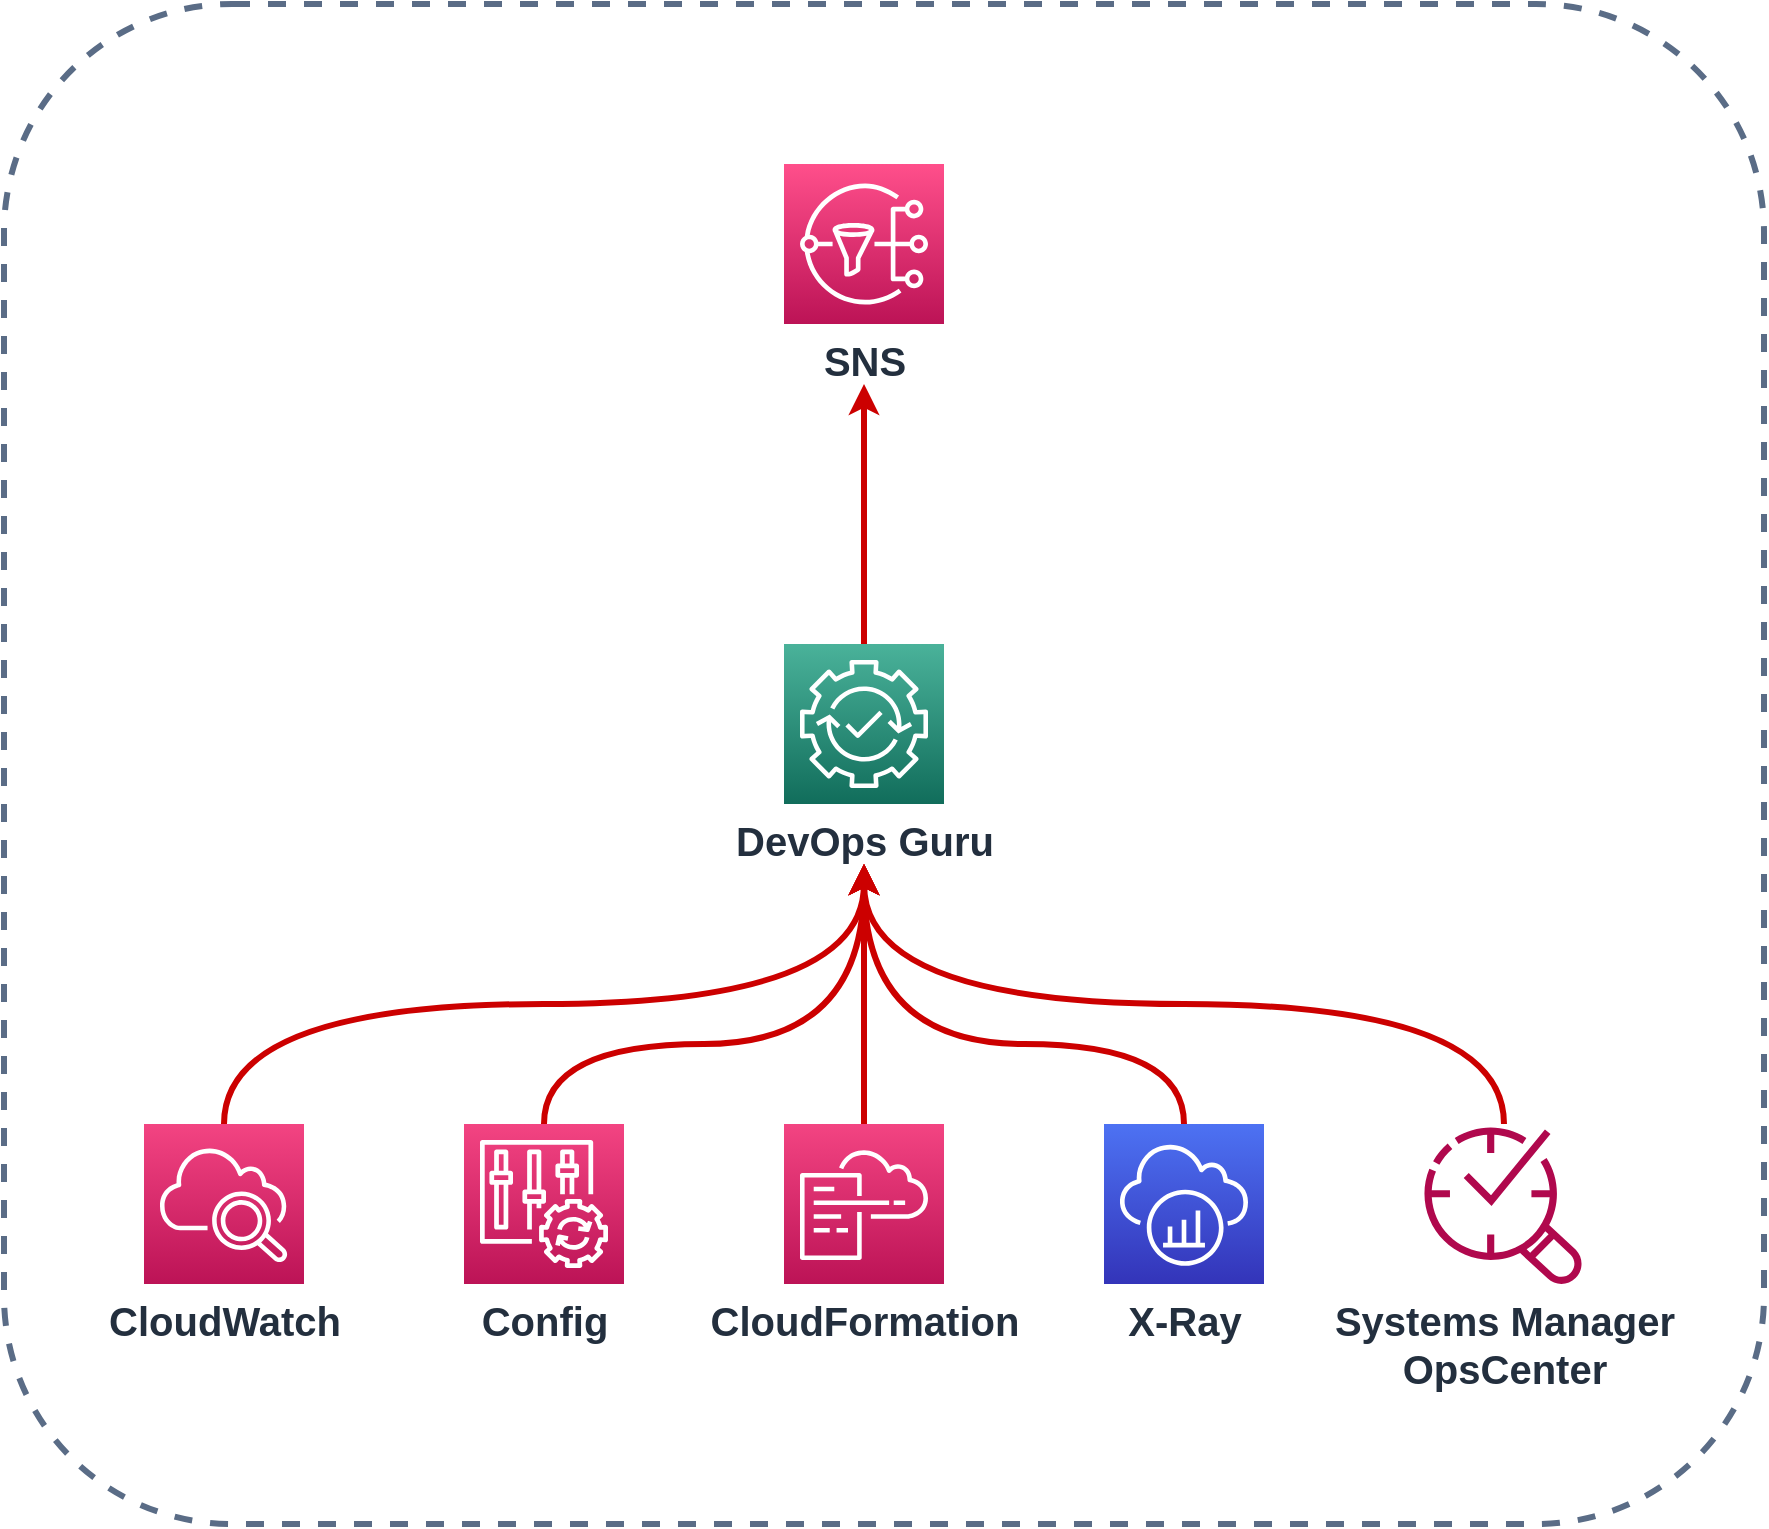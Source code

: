 <mxfile version="20.3.0" type="device"><diagram id="Ht1M8jgEwFfnCIfOTk4-" name="Page-1"><mxGraphModel dx="1164" dy="1465" grid="1" gridSize="10" guides="1" tooltips="1" connect="1" arrows="1" fold="1" page="0" pageScale="1" pageWidth="1169" pageHeight="827" math="0" shadow="0"><root><mxCell id="0"/><mxCell id="1" parent="0"/><mxCell id="cc7G5hZSBUmMoBWeW9e7-2" value="" style="fillColor=none;strokeColor=#5A6C86;verticalAlign=top;fontStyle=0;fontColor=#000000;fontSize=35;strokeWidth=3;rounded=1;fillStyle=dashed;dashed=1;" parent="1" vertex="1"><mxGeometry x="650" y="-120" width="880" height="760" as="geometry"/></mxCell><mxCell id="v-691KCz-nnz4DB-FdoW-12" style="edgeStyle=orthogonalEdgeStyle;curved=1;orthogonalLoop=1;jettySize=auto;html=1;exitX=0.5;exitY=0;exitDx=0;exitDy=0;exitPerimeter=0;strokeColor=#CC0000;strokeWidth=3;fontSize=20;fontColor=#999999;" edge="1" parent="1" source="LnZWzqCeRSrACgPsX788-2"><mxGeometry relative="1" as="geometry"><mxPoint x="1080" y="70" as="targetPoint"/></mxGeometry></mxCell><mxCell id="LnZWzqCeRSrACgPsX788-2" value="DevOps Guru" style="sketch=0;points=[[0,0,0],[0.25,0,0],[0.5,0,0],[0.75,0,0],[1,0,0],[0,1,0],[0.25,1,0],[0.5,1,0],[0.75,1,0],[1,1,0],[0,0.25,0],[0,0.5,0],[0,0.75,0],[1,0.25,0],[1,0.5,0],[1,0.75,0]];outlineConnect=0;fontColor=#232F3E;gradientColor=#4AB29A;gradientDirection=north;fillColor=#116D5B;strokeColor=#ffffff;dashed=0;verticalLabelPosition=bottom;verticalAlign=top;align=center;html=1;fontSize=20;fontStyle=1;aspect=fixed;shape=mxgraph.aws4.resourceIcon;resIcon=mxgraph.aws4.devops_guru;labelBackgroundColor=none;" parent="1" vertex="1"><mxGeometry x="1040" y="200" width="80" height="80" as="geometry"/></mxCell><mxCell id="v-691KCz-nnz4DB-FdoW-1" value="SNS" style="sketch=0;points=[[0,0,0],[0.25,0,0],[0.5,0,0],[0.75,0,0],[1,0,0],[0,1,0],[0.25,1,0],[0.5,1,0],[0.75,1,0],[1,1,0],[0,0.25,0],[0,0.5,0],[0,0.75,0],[1,0.25,0],[1,0.5,0],[1,0.75,0]];outlineConnect=0;fontColor=#232F3E;gradientColor=#FF4F8B;gradientDirection=north;fillColor=#BC1356;strokeColor=#ffffff;dashed=0;verticalLabelPosition=bottom;verticalAlign=top;align=center;html=1;fontSize=20;fontStyle=1;aspect=fixed;shape=mxgraph.aws4.resourceIcon;resIcon=mxgraph.aws4.sns;strokeWidth=3;" vertex="1" parent="1"><mxGeometry x="1040" y="-40.0" width="80" height="80" as="geometry"/></mxCell><mxCell id="v-691KCz-nnz4DB-FdoW-7" style="edgeStyle=orthogonalEdgeStyle;curved=1;orthogonalLoop=1;jettySize=auto;html=1;exitX=0.5;exitY=0;exitDx=0;exitDy=0;exitPerimeter=0;strokeColor=#CC0000;strokeWidth=3;fontSize=20;fontColor=#999999;" edge="1" parent="1" source="v-691KCz-nnz4DB-FdoW-2"><mxGeometry relative="1" as="geometry"><mxPoint x="1080" y="310" as="targetPoint"/><Array as="points"><mxPoint x="760" y="380"/><mxPoint x="1080" y="380"/></Array></mxGeometry></mxCell><mxCell id="v-691KCz-nnz4DB-FdoW-2" value="CloudWatch" style="sketch=0;points=[[0,0,0],[0.25,0,0],[0.5,0,0],[0.75,0,0],[1,0,0],[0,1,0],[0.25,1,0],[0.5,1,0],[0.75,1,0],[1,1,0],[0,0.25,0],[0,0.5,0],[0,0.75,0],[1,0.25,0],[1,0.5,0],[1,0.75,0]];points=[[0,0,0],[0.25,0,0],[0.5,0,0],[0.75,0,0],[1,0,0],[0,1,0],[0.25,1,0],[0.5,1,0],[0.75,1,0],[1,1,0],[0,0.25,0],[0,0.5,0],[0,0.75,0],[1,0.25,0],[1,0.5,0],[1,0.75,0]];outlineConnect=0;fontColor=#232F3E;gradientColor=#F34482;gradientDirection=north;fillColor=#BC1356;strokeColor=#ffffff;dashed=0;verticalLabelPosition=bottom;verticalAlign=top;align=center;html=1;fontSize=20;fontStyle=1;aspect=fixed;shape=mxgraph.aws4.resourceIcon;resIcon=mxgraph.aws4.cloudwatch_2;strokeWidth=3;direction=east;" vertex="1" parent="1"><mxGeometry x="720" y="440" width="80" height="80" as="geometry"/></mxCell><mxCell id="v-691KCz-nnz4DB-FdoW-8" style="edgeStyle=orthogonalEdgeStyle;curved=1;orthogonalLoop=1;jettySize=auto;html=1;exitX=0.5;exitY=0;exitDx=0;exitDy=0;exitPerimeter=0;strokeColor=#CC0000;strokeWidth=3;fontSize=20;fontColor=#999999;" edge="1" parent="1" source="v-691KCz-nnz4DB-FdoW-3"><mxGeometry relative="1" as="geometry"><mxPoint x="1080" y="310" as="targetPoint"/><Array as="points"><mxPoint x="920" y="400"/><mxPoint x="1080" y="400"/></Array></mxGeometry></mxCell><mxCell id="v-691KCz-nnz4DB-FdoW-3" value="Config" style="sketch=0;points=[[0,0,0],[0.25,0,0],[0.5,0,0],[0.75,0,0],[1,0,0],[0,1,0],[0.25,1,0],[0.5,1,0],[0.75,1,0],[1,1,0],[0,0.25,0],[0,0.5,0],[0,0.75,0],[1,0.25,0],[1,0.5,0],[1,0.75,0]];points=[[0,0,0],[0.25,0,0],[0.5,0,0],[0.75,0,0],[1,0,0],[0,1,0],[0.25,1,0],[0.5,1,0],[0.75,1,0],[1,1,0],[0,0.25,0],[0,0.5,0],[0,0.75,0],[1,0.25,0],[1,0.5,0],[1,0.75,0]];outlineConnect=0;fontColor=#232F3E;gradientColor=#F34482;gradientDirection=north;fillColor=#BC1356;strokeColor=#ffffff;dashed=0;verticalLabelPosition=bottom;verticalAlign=top;align=center;html=1;fontSize=20;fontStyle=1;aspect=fixed;shape=mxgraph.aws4.resourceIcon;resIcon=mxgraph.aws4.config;strokeWidth=3;" vertex="1" parent="1"><mxGeometry x="880" y="440" width="80" height="80" as="geometry"/></mxCell><mxCell id="v-691KCz-nnz4DB-FdoW-9" style="edgeStyle=orthogonalEdgeStyle;curved=1;orthogonalLoop=1;jettySize=auto;html=1;strokeColor=#CC0000;strokeWidth=3;fontSize=20;fontColor=#999999;" edge="1" parent="1" source="v-691KCz-nnz4DB-FdoW-4"><mxGeometry relative="1" as="geometry"><mxPoint x="1080" y="310" as="targetPoint"/></mxGeometry></mxCell><mxCell id="v-691KCz-nnz4DB-FdoW-4" value="CloudFormation" style="sketch=0;points=[[0,0,0],[0.25,0,0],[0.5,0,0],[0.75,0,0],[1,0,0],[0,1,0],[0.25,1,0],[0.5,1,0],[0.75,1,0],[1,1,0],[0,0.25,0],[0,0.5,0],[0,0.75,0],[1,0.25,0],[1,0.5,0],[1,0.75,0]];points=[[0,0,0],[0.25,0,0],[0.5,0,0],[0.75,0,0],[1,0,0],[0,1,0],[0.25,1,0],[0.5,1,0],[0.75,1,0],[1,1,0],[0,0.25,0],[0,0.5,0],[0,0.75,0],[1,0.25,0],[1,0.5,0],[1,0.75,0]];outlineConnect=0;fontColor=#232F3E;gradientColor=#F34482;gradientDirection=north;fillColor=#BC1356;strokeColor=#ffffff;dashed=0;verticalLabelPosition=bottom;verticalAlign=top;align=center;html=1;fontSize=20;fontStyle=1;aspect=fixed;shape=mxgraph.aws4.resourceIcon;resIcon=mxgraph.aws4.cloudformation;strokeWidth=3;" vertex="1" parent="1"><mxGeometry x="1040" y="440" width="80" height="80" as="geometry"/></mxCell><mxCell id="v-691KCz-nnz4DB-FdoW-10" style="edgeStyle=orthogonalEdgeStyle;curved=1;orthogonalLoop=1;jettySize=auto;html=1;exitX=0.5;exitY=0;exitDx=0;exitDy=0;exitPerimeter=0;strokeColor=#CC0000;strokeWidth=3;fontSize=20;fontColor=#999999;" edge="1" parent="1" source="v-691KCz-nnz4DB-FdoW-5"><mxGeometry relative="1" as="geometry"><mxPoint x="1080" y="310" as="targetPoint"/><Array as="points"><mxPoint x="1240" y="400"/><mxPoint x="1080" y="400"/></Array></mxGeometry></mxCell><mxCell id="v-691KCz-nnz4DB-FdoW-5" value="X-Ray" style="sketch=0;points=[[0,0,0],[0.25,0,0],[0.5,0,0],[0.75,0,0],[1,0,0],[0,1,0],[0.25,1,0],[0.5,1,0],[0.75,1,0],[1,1,0],[0,0.25,0],[0,0.5,0],[0,0.75,0],[1,0.25,0],[1,0.5,0],[1,0.75,0]];outlineConnect=0;fontColor=#232F3E;gradientColor=#4D72F3;gradientDirection=north;fillColor=#3334B9;strokeColor=#ffffff;dashed=0;verticalLabelPosition=bottom;verticalAlign=top;align=center;html=1;fontSize=20;fontStyle=1;aspect=fixed;shape=mxgraph.aws4.resourceIcon;resIcon=mxgraph.aws4.xray;strokeWidth=3;direction=east;" vertex="1" parent="1"><mxGeometry x="1200" y="440" width="80" height="80" as="geometry"/></mxCell><mxCell id="v-691KCz-nnz4DB-FdoW-11" style="edgeStyle=orthogonalEdgeStyle;curved=1;orthogonalLoop=1;jettySize=auto;html=1;strokeColor=#CC0000;strokeWidth=3;fontSize=20;fontColor=#999999;" edge="1" parent="1" source="v-691KCz-nnz4DB-FdoW-6"><mxGeometry relative="1" as="geometry"><mxPoint x="1080" y="310" as="targetPoint"/><Array as="points"><mxPoint x="1400" y="380"/><mxPoint x="1080" y="380"/></Array></mxGeometry></mxCell><mxCell id="v-691KCz-nnz4DB-FdoW-6" value="Systems Manager&lt;br&gt;OpsCenter" style="sketch=0;outlineConnect=0;fontColor=#232F3E;gradientColor=none;fillColor=#B0084D;strokeColor=none;dashed=0;verticalLabelPosition=bottom;verticalAlign=top;align=center;html=1;fontSize=20;fontStyle=1;aspect=fixed;pointerEvents=1;shape=mxgraph.aws4.systems_manager_opscenter;" vertex="1" parent="1"><mxGeometry x="1360" y="440" width="80" height="80" as="geometry"/></mxCell></root></mxGraphModel></diagram></mxfile>